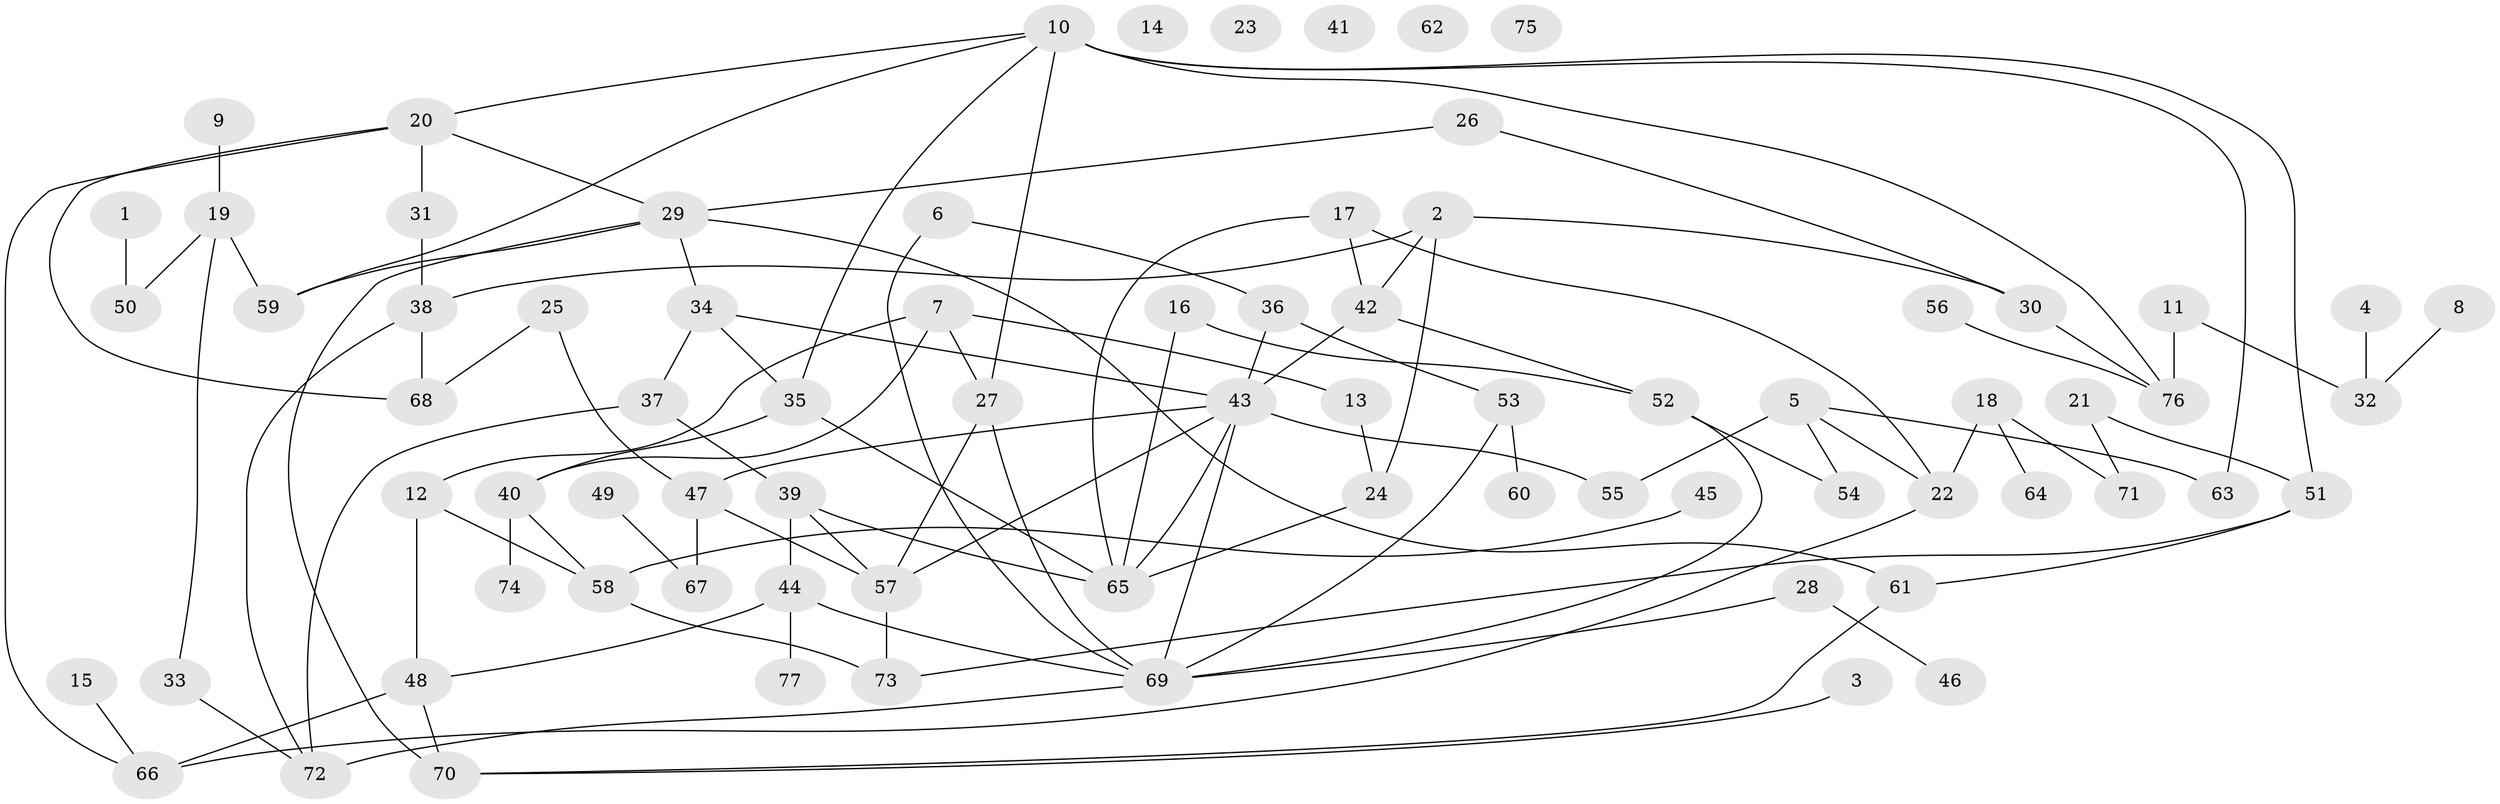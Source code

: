 // coarse degree distribution, {4: 0.22448979591836735, 5: 0.04081632653061224, 2: 0.1836734693877551, 1: 0.20408163265306123, 3: 0.1836734693877551, 6: 0.061224489795918366, 7: 0.08163265306122448, 9: 0.02040816326530612}
// Generated by graph-tools (version 1.1) at 2025/48/03/04/25 22:48:27]
// undirected, 77 vertices, 109 edges
graph export_dot {
  node [color=gray90,style=filled];
  1;
  2;
  3;
  4;
  5;
  6;
  7;
  8;
  9;
  10;
  11;
  12;
  13;
  14;
  15;
  16;
  17;
  18;
  19;
  20;
  21;
  22;
  23;
  24;
  25;
  26;
  27;
  28;
  29;
  30;
  31;
  32;
  33;
  34;
  35;
  36;
  37;
  38;
  39;
  40;
  41;
  42;
  43;
  44;
  45;
  46;
  47;
  48;
  49;
  50;
  51;
  52;
  53;
  54;
  55;
  56;
  57;
  58;
  59;
  60;
  61;
  62;
  63;
  64;
  65;
  66;
  67;
  68;
  69;
  70;
  71;
  72;
  73;
  74;
  75;
  76;
  77;
  1 -- 50;
  2 -- 24;
  2 -- 30;
  2 -- 38;
  2 -- 42;
  3 -- 70;
  4 -- 32;
  5 -- 22;
  5 -- 54;
  5 -- 55;
  5 -- 63;
  6 -- 36;
  6 -- 69;
  7 -- 12;
  7 -- 13;
  7 -- 27;
  7 -- 40;
  8 -- 32;
  9 -- 19;
  10 -- 20;
  10 -- 27;
  10 -- 35;
  10 -- 51;
  10 -- 59;
  10 -- 63;
  10 -- 76;
  11 -- 32;
  11 -- 76;
  12 -- 48;
  12 -- 58;
  13 -- 24;
  15 -- 66;
  16 -- 52;
  16 -- 65;
  17 -- 22;
  17 -- 42;
  17 -- 65;
  18 -- 22;
  18 -- 64;
  18 -- 71;
  19 -- 33;
  19 -- 50;
  19 -- 59;
  20 -- 29;
  20 -- 31;
  20 -- 66;
  20 -- 68;
  21 -- 51;
  21 -- 71;
  22 -- 66;
  24 -- 65;
  25 -- 47;
  25 -- 68;
  26 -- 29;
  26 -- 30;
  27 -- 57;
  27 -- 69;
  28 -- 46;
  28 -- 69;
  29 -- 34;
  29 -- 59;
  29 -- 61;
  29 -- 70;
  30 -- 76;
  31 -- 38;
  33 -- 72;
  34 -- 35;
  34 -- 37;
  34 -- 43;
  35 -- 40;
  35 -- 65;
  36 -- 43;
  36 -- 53;
  37 -- 39;
  37 -- 72;
  38 -- 68;
  38 -- 72;
  39 -- 44;
  39 -- 57;
  39 -- 65;
  40 -- 58;
  40 -- 74;
  42 -- 43;
  42 -- 52;
  43 -- 47;
  43 -- 55;
  43 -- 57;
  43 -- 65;
  43 -- 69;
  44 -- 48;
  44 -- 69;
  44 -- 77;
  45 -- 58;
  47 -- 57;
  47 -- 67;
  48 -- 66;
  48 -- 70;
  49 -- 67;
  51 -- 61;
  51 -- 73;
  52 -- 54;
  52 -- 69;
  53 -- 60;
  53 -- 69;
  56 -- 76;
  57 -- 73;
  58 -- 73;
  61 -- 70;
  69 -- 72;
}
